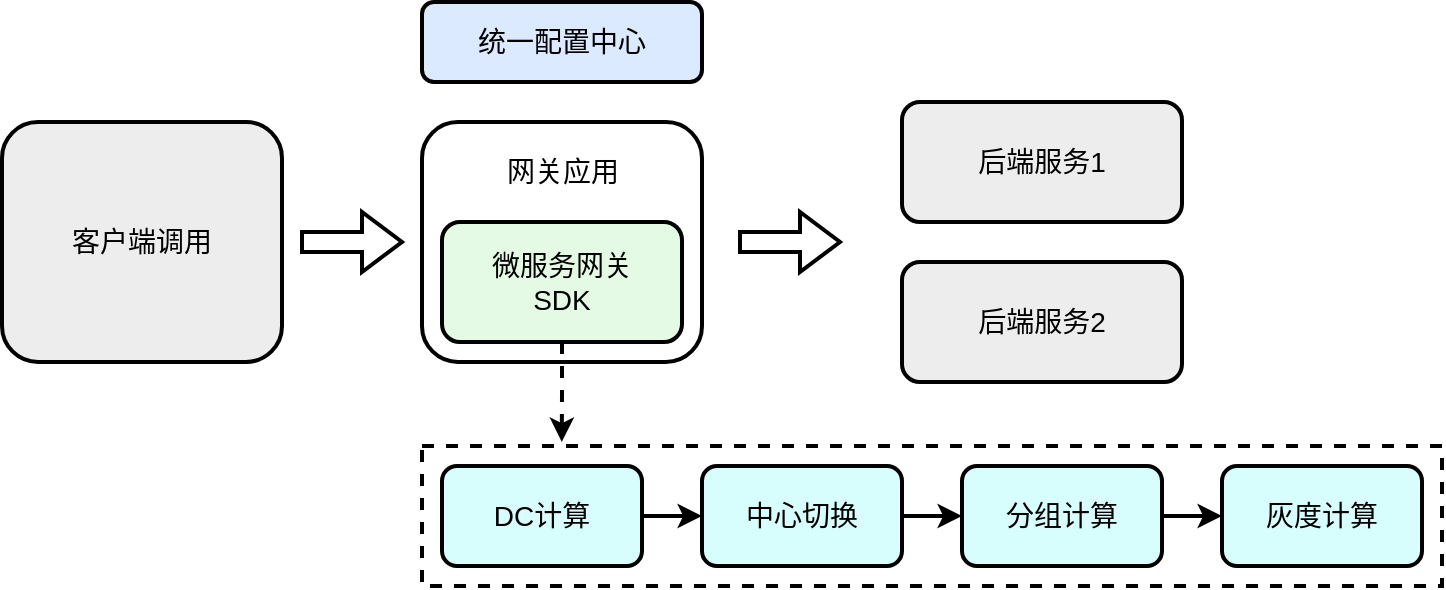 <mxfile version="20.5.3" type="github">
  <diagram id="6w_rclLzZyuQ2QBxrHwA" name="第 1 页">
    <mxGraphModel dx="735" dy="727" grid="1" gridSize="10" guides="1" tooltips="1" connect="1" arrows="1" fold="1" page="1" pageScale="1" pageWidth="827" pageHeight="1169" math="0" shadow="0">
      <root>
        <mxCell id="0" />
        <mxCell id="1" parent="0" />
        <mxCell id="MZRX4-OuHiRvZGxJ1iUn-15" value="" style="rounded=0;whiteSpace=wrap;html=1;strokeWidth=2;fontSize=14;fillColor=none;dashed=1;" vertex="1" parent="1">
          <mxGeometry x="230" y="362" width="510" height="70" as="geometry" />
        </mxCell>
        <mxCell id="MZRX4-OuHiRvZGxJ1iUn-2" value="" style="rounded=1;whiteSpace=wrap;html=1;strokeWidth=2;" vertex="1" parent="1">
          <mxGeometry x="230" y="200" width="140" height="120" as="geometry" />
        </mxCell>
        <mxCell id="MZRX4-OuHiRvZGxJ1iUn-1" value="&lt;font style=&quot;font-size: 14px;&quot;&gt;客户端调用&lt;/font&gt;" style="rounded=1;whiteSpace=wrap;html=1;strokeWidth=2;fillColor=#EDEDED;" vertex="1" parent="1">
          <mxGeometry x="20" y="200" width="140" height="120" as="geometry" />
        </mxCell>
        <mxCell id="MZRX4-OuHiRvZGxJ1iUn-20" style="edgeStyle=orthogonalEdgeStyle;rounded=0;orthogonalLoop=1;jettySize=auto;html=1;exitX=0.5;exitY=1;exitDx=0;exitDy=0;entryX=0.137;entryY=-0.029;entryDx=0;entryDy=0;entryPerimeter=0;strokeWidth=2;fontSize=14;dashed=1;" edge="1" parent="1" source="MZRX4-OuHiRvZGxJ1iUn-3" target="MZRX4-OuHiRvZGxJ1iUn-15">
          <mxGeometry relative="1" as="geometry" />
        </mxCell>
        <mxCell id="MZRX4-OuHiRvZGxJ1iUn-3" value="微服务网关&lt;br&gt;SDK" style="rounded=1;whiteSpace=wrap;html=1;strokeWidth=2;fontSize=14;fillColor=#E5FAE4;" vertex="1" parent="1">
          <mxGeometry x="240" y="250" width="120" height="60" as="geometry" />
        </mxCell>
        <mxCell id="MZRX4-OuHiRvZGxJ1iUn-4" value="网关应用" style="text;html=1;resizable=0;autosize=1;align=center;verticalAlign=middle;points=[];fillColor=none;strokeColor=none;rounded=0;strokeWidth=2;fontSize=14;" vertex="1" parent="1">
          <mxGeometry x="260" y="210" width="80" height="30" as="geometry" />
        </mxCell>
        <mxCell id="MZRX4-OuHiRvZGxJ1iUn-5" value="统一配置中心" style="rounded=1;whiteSpace=wrap;html=1;strokeWidth=2;fontSize=14;fillColor=#DCEAFF;" vertex="1" parent="1">
          <mxGeometry x="230" y="140" width="140" height="40" as="geometry" />
        </mxCell>
        <mxCell id="MZRX4-OuHiRvZGxJ1iUn-6" value="后端服务1" style="rounded=1;whiteSpace=wrap;html=1;strokeWidth=2;fontSize=14;fillColor=#EDEDED;" vertex="1" parent="1">
          <mxGeometry x="470" y="190" width="140" height="60" as="geometry" />
        </mxCell>
        <mxCell id="MZRX4-OuHiRvZGxJ1iUn-7" value="后端服务2" style="rounded=1;whiteSpace=wrap;html=1;strokeWidth=2;fontSize=14;fillColor=#EDEDED;" vertex="1" parent="1">
          <mxGeometry x="470" y="270" width="140" height="60" as="geometry" />
        </mxCell>
        <mxCell id="MZRX4-OuHiRvZGxJ1iUn-16" style="edgeStyle=orthogonalEdgeStyle;rounded=0;orthogonalLoop=1;jettySize=auto;html=1;exitX=1;exitY=0.5;exitDx=0;exitDy=0;entryX=0;entryY=0.5;entryDx=0;entryDy=0;fontSize=14;strokeWidth=2;" edge="1" parent="1" source="MZRX4-OuHiRvZGxJ1iUn-8" target="MZRX4-OuHiRvZGxJ1iUn-9">
          <mxGeometry relative="1" as="geometry" />
        </mxCell>
        <mxCell id="MZRX4-OuHiRvZGxJ1iUn-8" value="DC计算" style="rounded=1;whiteSpace=wrap;html=1;strokeWidth=2;fontSize=14;fillColor=#D8FDFD;" vertex="1" parent="1">
          <mxGeometry x="240" y="372" width="100" height="50" as="geometry" />
        </mxCell>
        <mxCell id="MZRX4-OuHiRvZGxJ1iUn-18" style="edgeStyle=orthogonalEdgeStyle;rounded=0;orthogonalLoop=1;jettySize=auto;html=1;exitX=1;exitY=0.5;exitDx=0;exitDy=0;entryX=0;entryY=0.5;entryDx=0;entryDy=0;strokeWidth=2;fontSize=14;" edge="1" parent="1" source="MZRX4-OuHiRvZGxJ1iUn-9" target="MZRX4-OuHiRvZGxJ1iUn-10">
          <mxGeometry relative="1" as="geometry" />
        </mxCell>
        <mxCell id="MZRX4-OuHiRvZGxJ1iUn-9" value="中心切换" style="rounded=1;whiteSpace=wrap;html=1;strokeWidth=2;fontSize=14;fillColor=#D8FDFD;" vertex="1" parent="1">
          <mxGeometry x="370" y="372" width="100" height="50" as="geometry" />
        </mxCell>
        <mxCell id="MZRX4-OuHiRvZGxJ1iUn-19" style="edgeStyle=orthogonalEdgeStyle;rounded=0;orthogonalLoop=1;jettySize=auto;html=1;exitX=1;exitY=0.5;exitDx=0;exitDy=0;entryX=0;entryY=0.5;entryDx=0;entryDy=0;strokeWidth=2;fontSize=14;" edge="1" parent="1" source="MZRX4-OuHiRvZGxJ1iUn-10" target="MZRX4-OuHiRvZGxJ1iUn-11">
          <mxGeometry relative="1" as="geometry" />
        </mxCell>
        <mxCell id="MZRX4-OuHiRvZGxJ1iUn-10" value="分组计算" style="rounded=1;whiteSpace=wrap;html=1;strokeWidth=2;fontSize=14;fillColor=#D8FDFD;" vertex="1" parent="1">
          <mxGeometry x="500" y="372" width="100" height="50" as="geometry" />
        </mxCell>
        <mxCell id="MZRX4-OuHiRvZGxJ1iUn-11" value="灰度计算" style="rounded=1;whiteSpace=wrap;html=1;strokeWidth=2;fontSize=14;fillColor=#D8FDFD;" vertex="1" parent="1">
          <mxGeometry x="630" y="372" width="100" height="50" as="geometry" />
        </mxCell>
        <mxCell id="MZRX4-OuHiRvZGxJ1iUn-12" value="" style="html=1;shadow=0;dashed=0;align=center;verticalAlign=middle;shape=mxgraph.arrows2.arrow;dy=0.67;dx=20;notch=0;strokeWidth=2;fontSize=14;fillColor=none;" vertex="1" parent="1">
          <mxGeometry x="170" y="245" width="50" height="30" as="geometry" />
        </mxCell>
        <mxCell id="MZRX4-OuHiRvZGxJ1iUn-13" value="" style="html=1;shadow=0;dashed=0;align=center;verticalAlign=middle;shape=mxgraph.arrows2.arrow;dy=0.67;dx=20;notch=0;strokeWidth=2;fontSize=14;fillColor=none;" vertex="1" parent="1">
          <mxGeometry x="389" y="245" width="50" height="30" as="geometry" />
        </mxCell>
      </root>
    </mxGraphModel>
  </diagram>
</mxfile>
